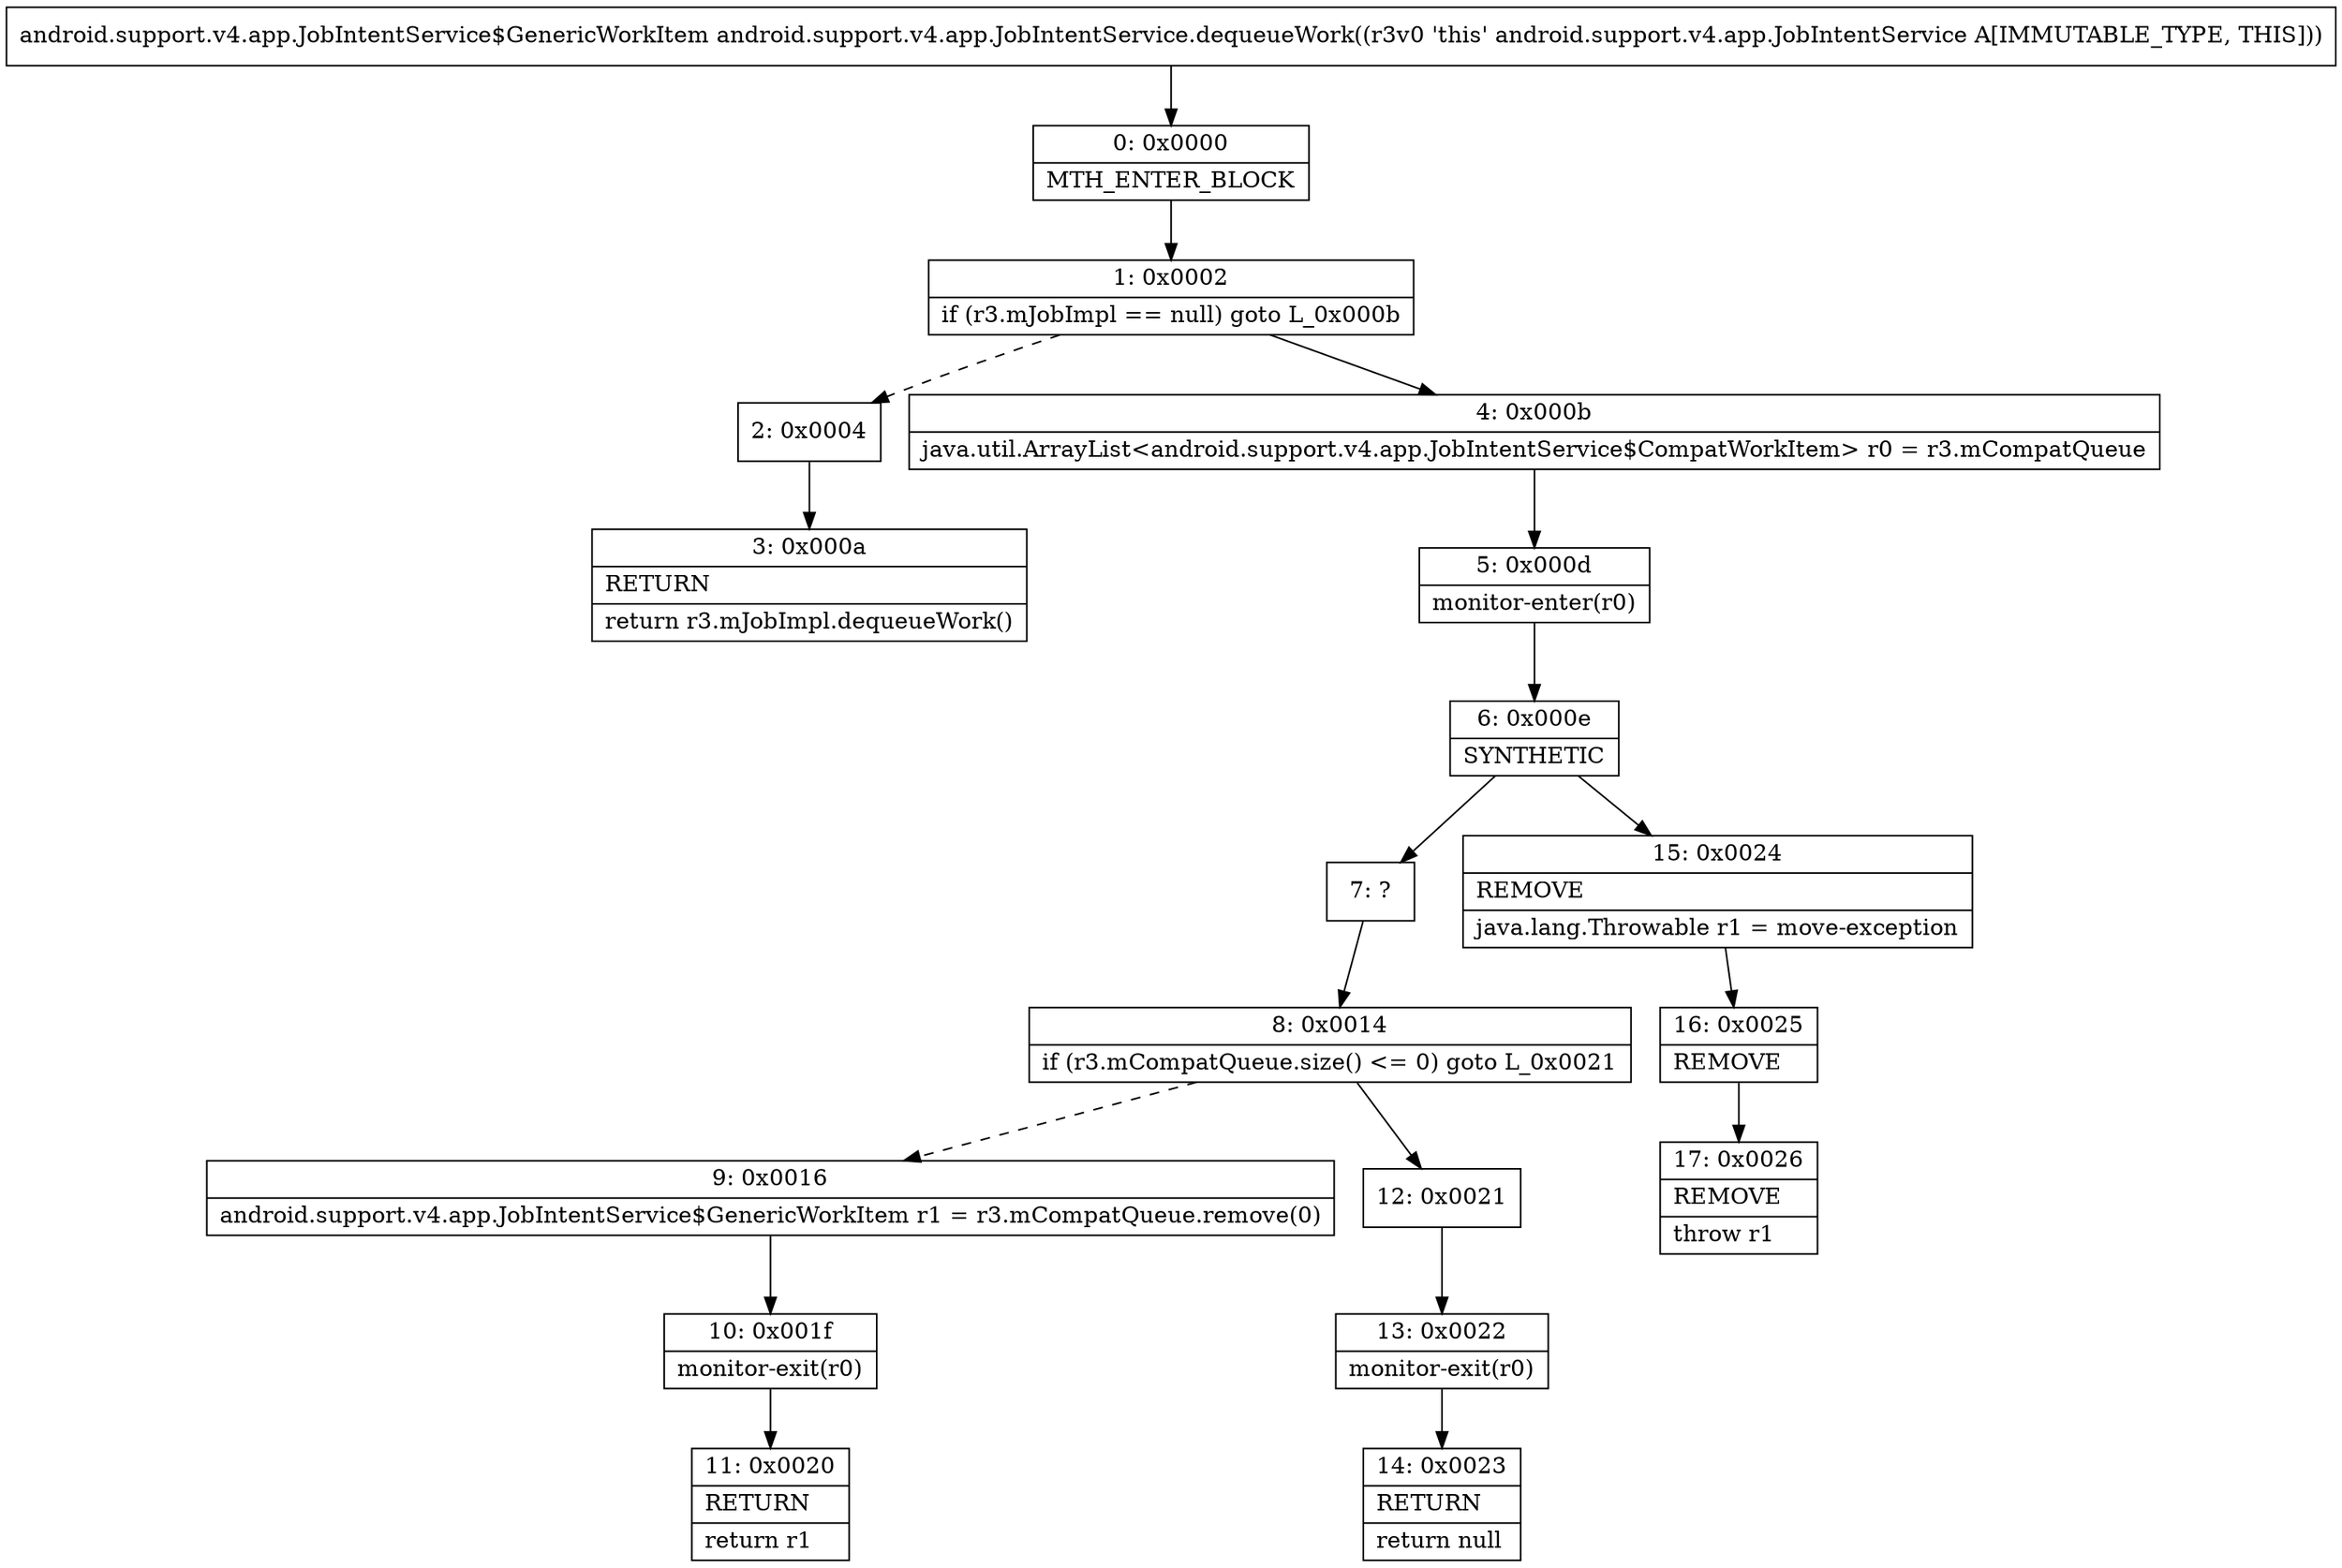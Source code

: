 digraph "CFG forandroid.support.v4.app.JobIntentService.dequeueWork()Landroid\/support\/v4\/app\/JobIntentService$GenericWorkItem;" {
Node_0 [shape=record,label="{0\:\ 0x0000|MTH_ENTER_BLOCK\l}"];
Node_1 [shape=record,label="{1\:\ 0x0002|if (r3.mJobImpl == null) goto L_0x000b\l}"];
Node_2 [shape=record,label="{2\:\ 0x0004}"];
Node_3 [shape=record,label="{3\:\ 0x000a|RETURN\l|return r3.mJobImpl.dequeueWork()\l}"];
Node_4 [shape=record,label="{4\:\ 0x000b|java.util.ArrayList\<android.support.v4.app.JobIntentService$CompatWorkItem\> r0 = r3.mCompatQueue\l}"];
Node_5 [shape=record,label="{5\:\ 0x000d|monitor\-enter(r0)\l}"];
Node_6 [shape=record,label="{6\:\ 0x000e|SYNTHETIC\l}"];
Node_7 [shape=record,label="{7\:\ ?}"];
Node_8 [shape=record,label="{8\:\ 0x0014|if (r3.mCompatQueue.size() \<= 0) goto L_0x0021\l}"];
Node_9 [shape=record,label="{9\:\ 0x0016|android.support.v4.app.JobIntentService$GenericWorkItem r1 = r3.mCompatQueue.remove(0)\l}"];
Node_10 [shape=record,label="{10\:\ 0x001f|monitor\-exit(r0)\l}"];
Node_11 [shape=record,label="{11\:\ 0x0020|RETURN\l|return r1\l}"];
Node_12 [shape=record,label="{12\:\ 0x0021}"];
Node_13 [shape=record,label="{13\:\ 0x0022|monitor\-exit(r0)\l}"];
Node_14 [shape=record,label="{14\:\ 0x0023|RETURN\l|return null\l}"];
Node_15 [shape=record,label="{15\:\ 0x0024|REMOVE\l|java.lang.Throwable r1 = move\-exception\l}"];
Node_16 [shape=record,label="{16\:\ 0x0025|REMOVE\l}"];
Node_17 [shape=record,label="{17\:\ 0x0026|REMOVE\l|throw r1\l}"];
MethodNode[shape=record,label="{android.support.v4.app.JobIntentService$GenericWorkItem android.support.v4.app.JobIntentService.dequeueWork((r3v0 'this' android.support.v4.app.JobIntentService A[IMMUTABLE_TYPE, THIS])) }"];
MethodNode -> Node_0;
Node_0 -> Node_1;
Node_1 -> Node_2[style=dashed];
Node_1 -> Node_4;
Node_2 -> Node_3;
Node_4 -> Node_5;
Node_5 -> Node_6;
Node_6 -> Node_7;
Node_6 -> Node_15;
Node_7 -> Node_8;
Node_8 -> Node_9[style=dashed];
Node_8 -> Node_12;
Node_9 -> Node_10;
Node_10 -> Node_11;
Node_12 -> Node_13;
Node_13 -> Node_14;
Node_15 -> Node_16;
Node_16 -> Node_17;
}

